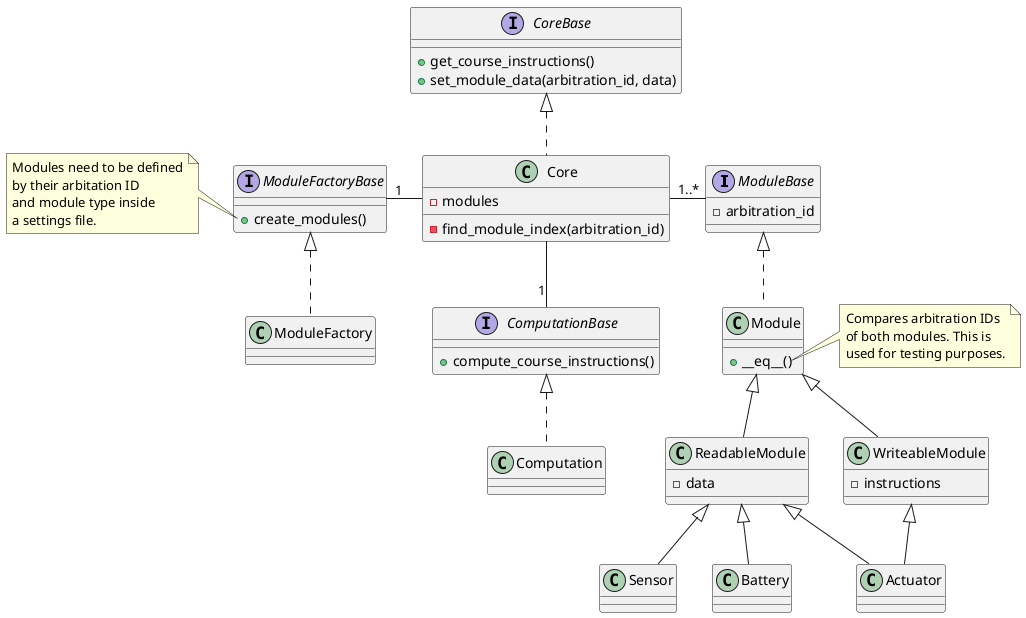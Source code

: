 @startuml Class Diagram

interface ModuleBase
interface ModuleFactoryBase
interface ComputationBase
interface CoreBase

class ReadableModule
class WriteableModule
class Module
class ModuleFactory
class Computation
class Core
class Sensor
class Actuator
class Battery

ModuleBase <|.. Module
Module <|-- ReadableModule
Module <|-- WriteableModule
ReadableModule <|-- Sensor
ReadableModule <|-- Actuator
ReadableModule <|-- Battery
WriteableModule <|-- Actuator
ModuleFactoryBase <|.. ModuleFactory
ComputationBase <|.. Computation
CoreBase <|.. Core
Core - "1..*" ModuleBase
Core -left- "1" ModuleFactoryBase
Core -down- "1" ComputationBase

interface ModuleBase {
    - arbitration_id
}

interface CoreBase {
    + get_course_instructions()
    + set_module_data(arbitration_id, data)
}

interface ModuleFactoryBase {
    + create_modules()
}

interface ComputationBase {
    + compute_course_instructions()
}

class Module {
    + __eq__()
}

class Core {
    - modules
    - find_module_index(arbitration_id)
}

class ReadableModule {
    - data
}

class WriteableModule {
    - instructions
}

note left of ModuleFactoryBase::create_modules
    Modules need to be defined
    by their arbitation ID
    and module type inside 
    a settings file.
end note

note right of Module::__eq__
    Compares arbitration IDs
    of both modules. This is
    used for testing purposes.
end note

@enduml